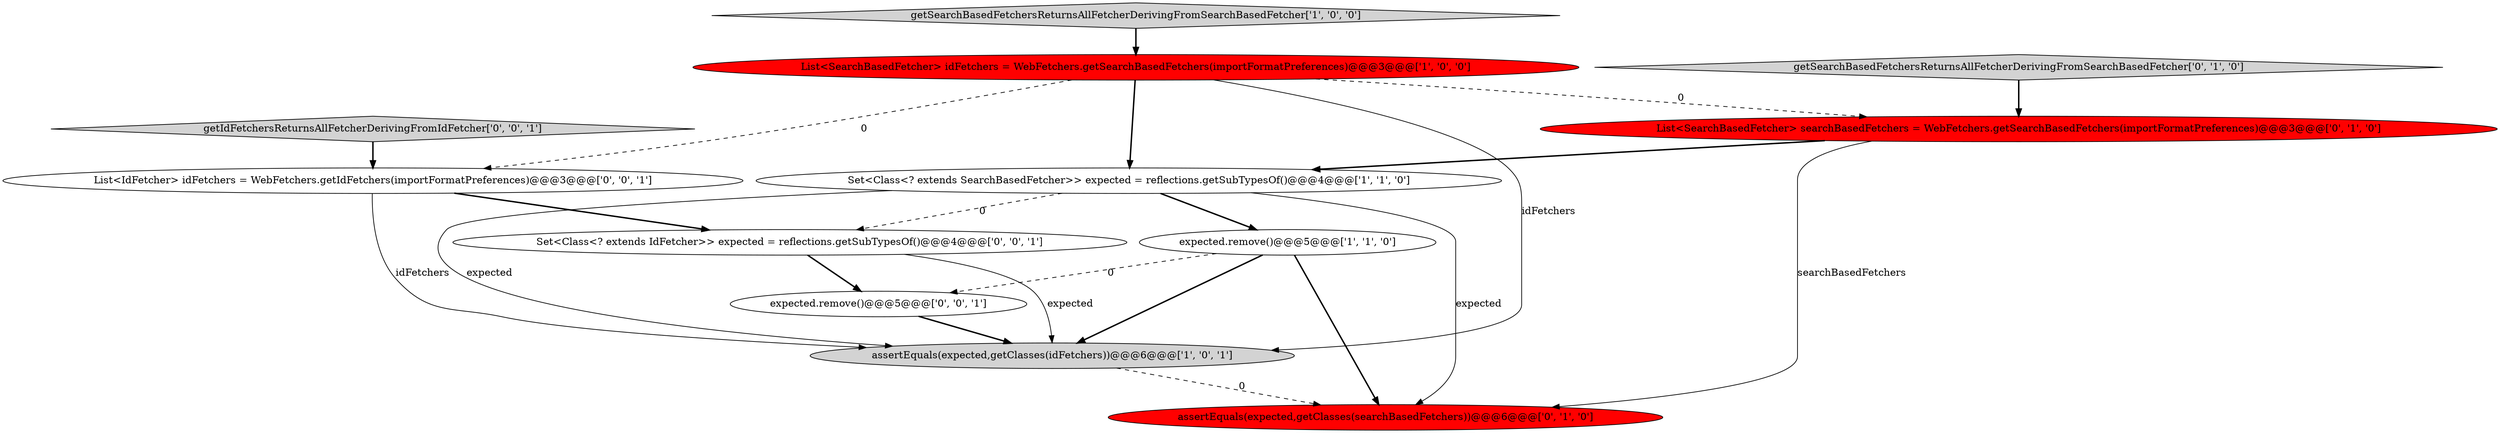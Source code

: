 digraph {
11 [style = filled, label = "List<IdFetcher> idFetchers = WebFetchers.getIdFetchers(importFormatPreferences)@@@3@@@['0', '0', '1']", fillcolor = white, shape = ellipse image = "AAA0AAABBB3BBB"];
7 [style = filled, label = "getSearchBasedFetchersReturnsAllFetcherDerivingFromSearchBasedFetcher['0', '1', '0']", fillcolor = lightgray, shape = diamond image = "AAA0AAABBB2BBB"];
2 [style = filled, label = "expected.remove()@@@5@@@['1', '1', '0']", fillcolor = white, shape = ellipse image = "AAA0AAABBB1BBB"];
10 [style = filled, label = "expected.remove()@@@5@@@['0', '0', '1']", fillcolor = white, shape = ellipse image = "AAA0AAABBB3BBB"];
1 [style = filled, label = "getSearchBasedFetchersReturnsAllFetcherDerivingFromSearchBasedFetcher['1', '0', '0']", fillcolor = lightgray, shape = diamond image = "AAA0AAABBB1BBB"];
0 [style = filled, label = "Set<Class<? extends SearchBasedFetcher>> expected = reflections.getSubTypesOf()@@@4@@@['1', '1', '0']", fillcolor = white, shape = ellipse image = "AAA0AAABBB1BBB"];
6 [style = filled, label = "assertEquals(expected,getClasses(searchBasedFetchers))@@@6@@@['0', '1', '0']", fillcolor = red, shape = ellipse image = "AAA1AAABBB2BBB"];
8 [style = filled, label = "Set<Class<? extends IdFetcher>> expected = reflections.getSubTypesOf()@@@4@@@['0', '0', '1']", fillcolor = white, shape = ellipse image = "AAA0AAABBB3BBB"];
5 [style = filled, label = "List<SearchBasedFetcher> searchBasedFetchers = WebFetchers.getSearchBasedFetchers(importFormatPreferences)@@@3@@@['0', '1', '0']", fillcolor = red, shape = ellipse image = "AAA1AAABBB2BBB"];
9 [style = filled, label = "getIdFetchersReturnsAllFetcherDerivingFromIdFetcher['0', '0', '1']", fillcolor = lightgray, shape = diamond image = "AAA0AAABBB3BBB"];
4 [style = filled, label = "assertEquals(expected,getClasses(idFetchers))@@@6@@@['1', '0', '1']", fillcolor = lightgray, shape = ellipse image = "AAA0AAABBB1BBB"];
3 [style = filled, label = "List<SearchBasedFetcher> idFetchers = WebFetchers.getSearchBasedFetchers(importFormatPreferences)@@@3@@@['1', '0', '0']", fillcolor = red, shape = ellipse image = "AAA1AAABBB1BBB"];
3->5 [style = dashed, label="0"];
8->10 [style = bold, label=""];
9->11 [style = bold, label=""];
2->6 [style = bold, label=""];
0->2 [style = bold, label=""];
1->3 [style = bold, label=""];
3->4 [style = solid, label="idFetchers"];
11->4 [style = solid, label="idFetchers"];
4->6 [style = dashed, label="0"];
2->4 [style = bold, label=""];
0->4 [style = solid, label="expected"];
3->0 [style = bold, label=""];
2->10 [style = dashed, label="0"];
7->5 [style = bold, label=""];
5->0 [style = bold, label=""];
8->4 [style = solid, label="expected"];
10->4 [style = bold, label=""];
11->8 [style = bold, label=""];
0->8 [style = dashed, label="0"];
0->6 [style = solid, label="expected"];
3->11 [style = dashed, label="0"];
5->6 [style = solid, label="searchBasedFetchers"];
}
